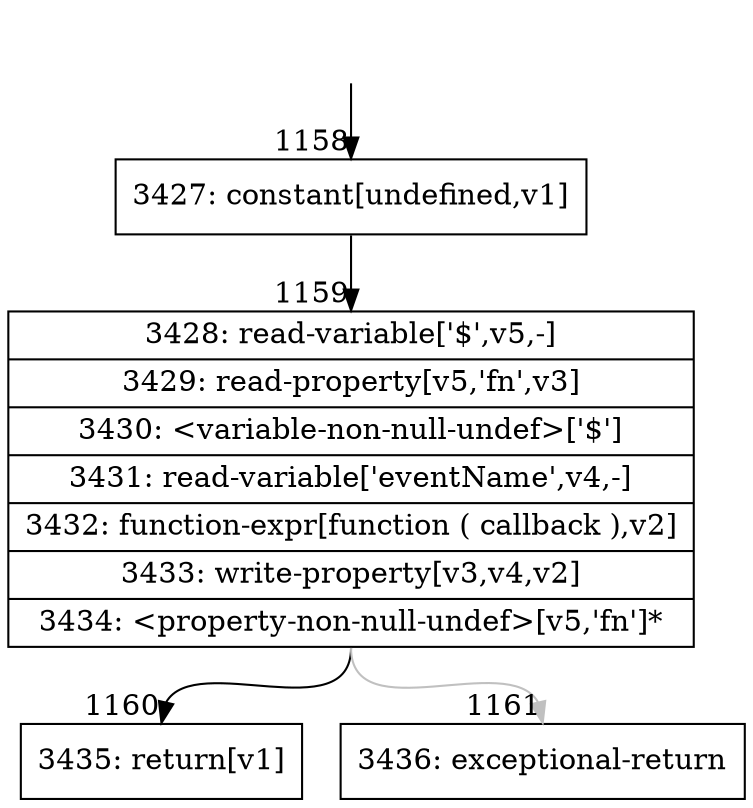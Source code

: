 digraph {
rankdir="TD"
BB_entry88[shape=none,label=""];
BB_entry88 -> BB1158 [tailport=s, headport=n, headlabel="    1158"]
BB1158 [shape=record label="{3427: constant[undefined,v1]}" ] 
BB1158 -> BB1159 [tailport=s, headport=n, headlabel="      1159"]
BB1159 [shape=record label="{3428: read-variable['$',v5,-]|3429: read-property[v5,'fn',v3]|3430: \<variable-non-null-undef\>['$']|3431: read-variable['eventName',v4,-]|3432: function-expr[function ( callback ),v2]|3433: write-property[v3,v4,v2]|3434: \<property-non-null-undef\>[v5,'fn']*}" ] 
BB1159 -> BB1160 [tailport=s, headport=n, headlabel="      1160"]
BB1159 -> BB1161 [tailport=s, headport=n, color=gray, headlabel="      1161"]
BB1160 [shape=record label="{3435: return[v1]}" ] 
BB1161 [shape=record label="{3436: exceptional-return}" ] 
//#$~ 888
}
